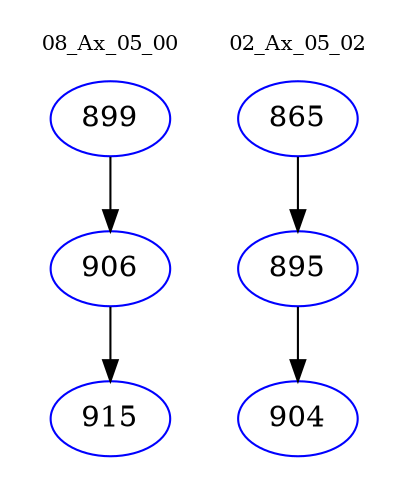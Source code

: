 digraph{
subgraph cluster_0 {
color = white
label = "08_Ax_05_00";
fontsize=10;
T0_899 [label="899", color="blue"]
T0_899 -> T0_906 [color="black"]
T0_906 [label="906", color="blue"]
T0_906 -> T0_915 [color="black"]
T0_915 [label="915", color="blue"]
}
subgraph cluster_1 {
color = white
label = "02_Ax_05_02";
fontsize=10;
T1_865 [label="865", color="blue"]
T1_865 -> T1_895 [color="black"]
T1_895 [label="895", color="blue"]
T1_895 -> T1_904 [color="black"]
T1_904 [label="904", color="blue"]
}
}
